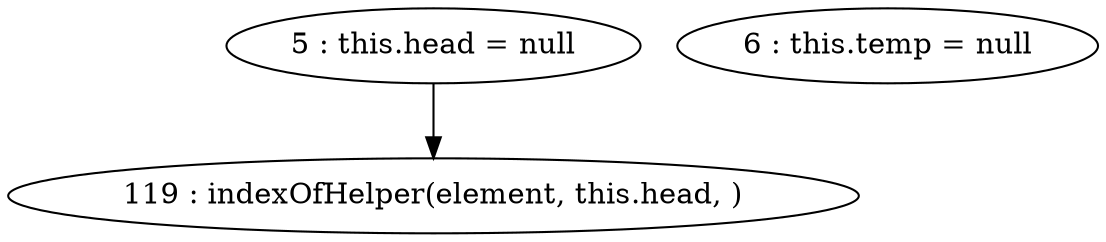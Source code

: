 digraph G {
"5 : this.head = null"
"5 : this.head = null" -> "119 : indexOfHelper(element, this.head, )"
"6 : this.temp = null"
"119 : indexOfHelper(element, this.head, )"
}